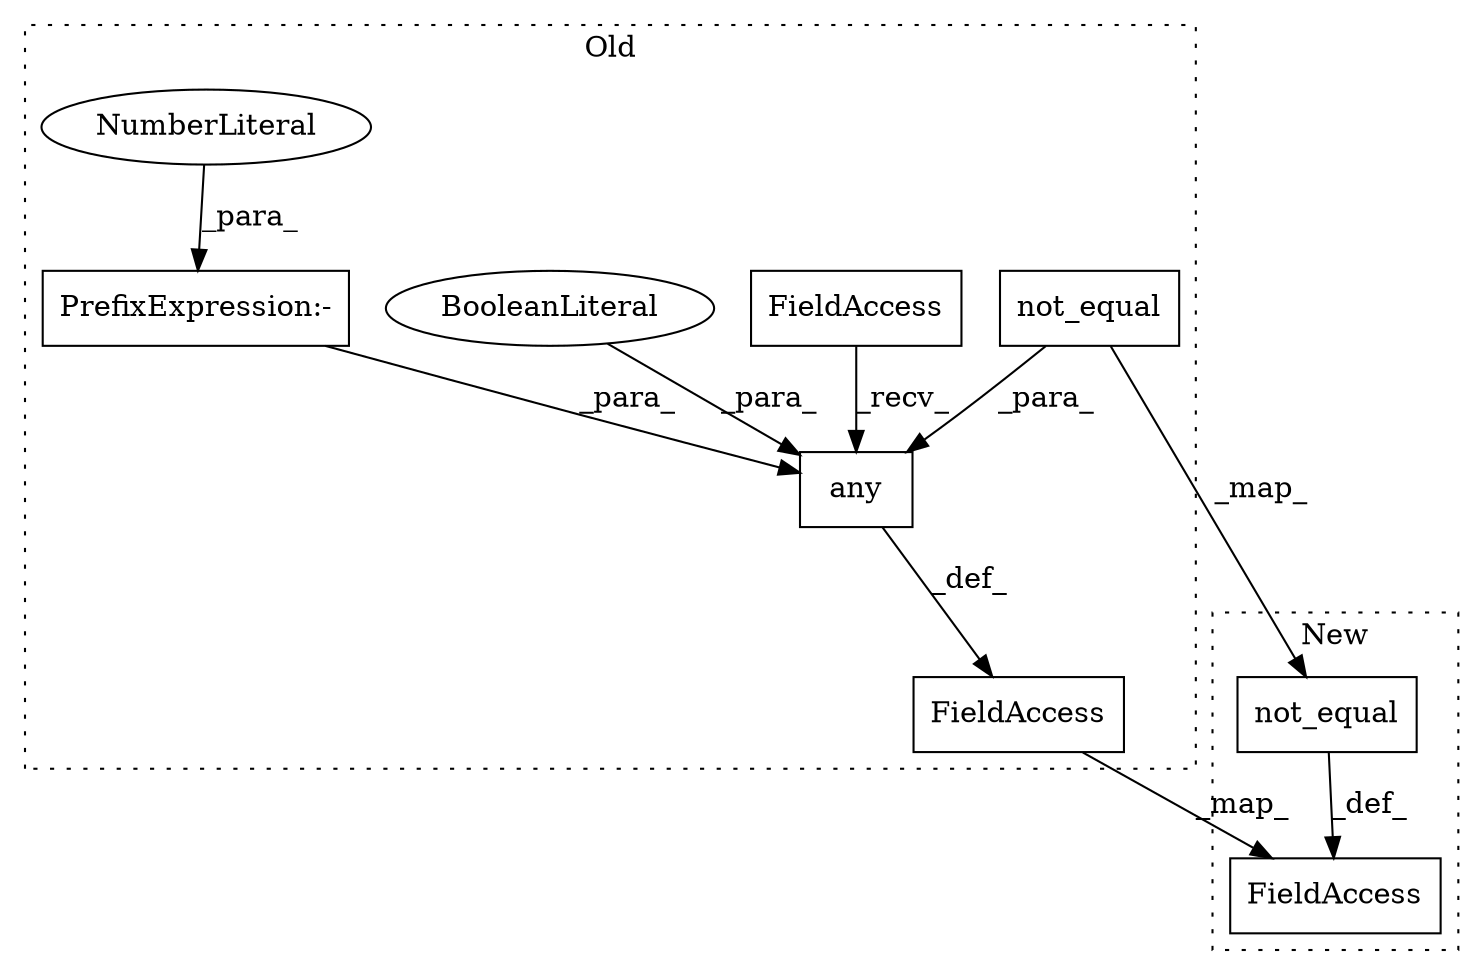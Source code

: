 digraph G {
subgraph cluster0 {
1 [label="not_equal" a="32" s="1192,1234" l="10,1" shape="box"];
3 [label="any" a="32" s="1174,1243" l="4,1" shape="box"];
4 [label="FieldAccess" a="22" s="1160" l="13" shape="box"];
5 [label="BooleanLiteral" a="9" s="1239" l="4" shape="ellipse"];
6 [label="PrefixExpression:-" a="38" s="1236" l="1" shape="box"];
7 [label="NumberLiteral" a="34" s="1237" l="1" shape="ellipse"];
8 [label="FieldAccess" a="22" s="1686" l="13" shape="box"];
label = "Old";
style="dotted";
}
subgraph cluster1 {
2 [label="not_equal" a="32" s="1174,1216" l="10,1" shape="box"];
9 [label="FieldAccess" a="22" s="1659" l="13" shape="box"];
label = "New";
style="dotted";
}
1 -> 3 [label="_para_"];
1 -> 2 [label="_map_"];
2 -> 9 [label="_def_"];
3 -> 8 [label="_def_"];
4 -> 3 [label="_recv_"];
5 -> 3 [label="_para_"];
6 -> 3 [label="_para_"];
7 -> 6 [label="_para_"];
8 -> 9 [label="_map_"];
}